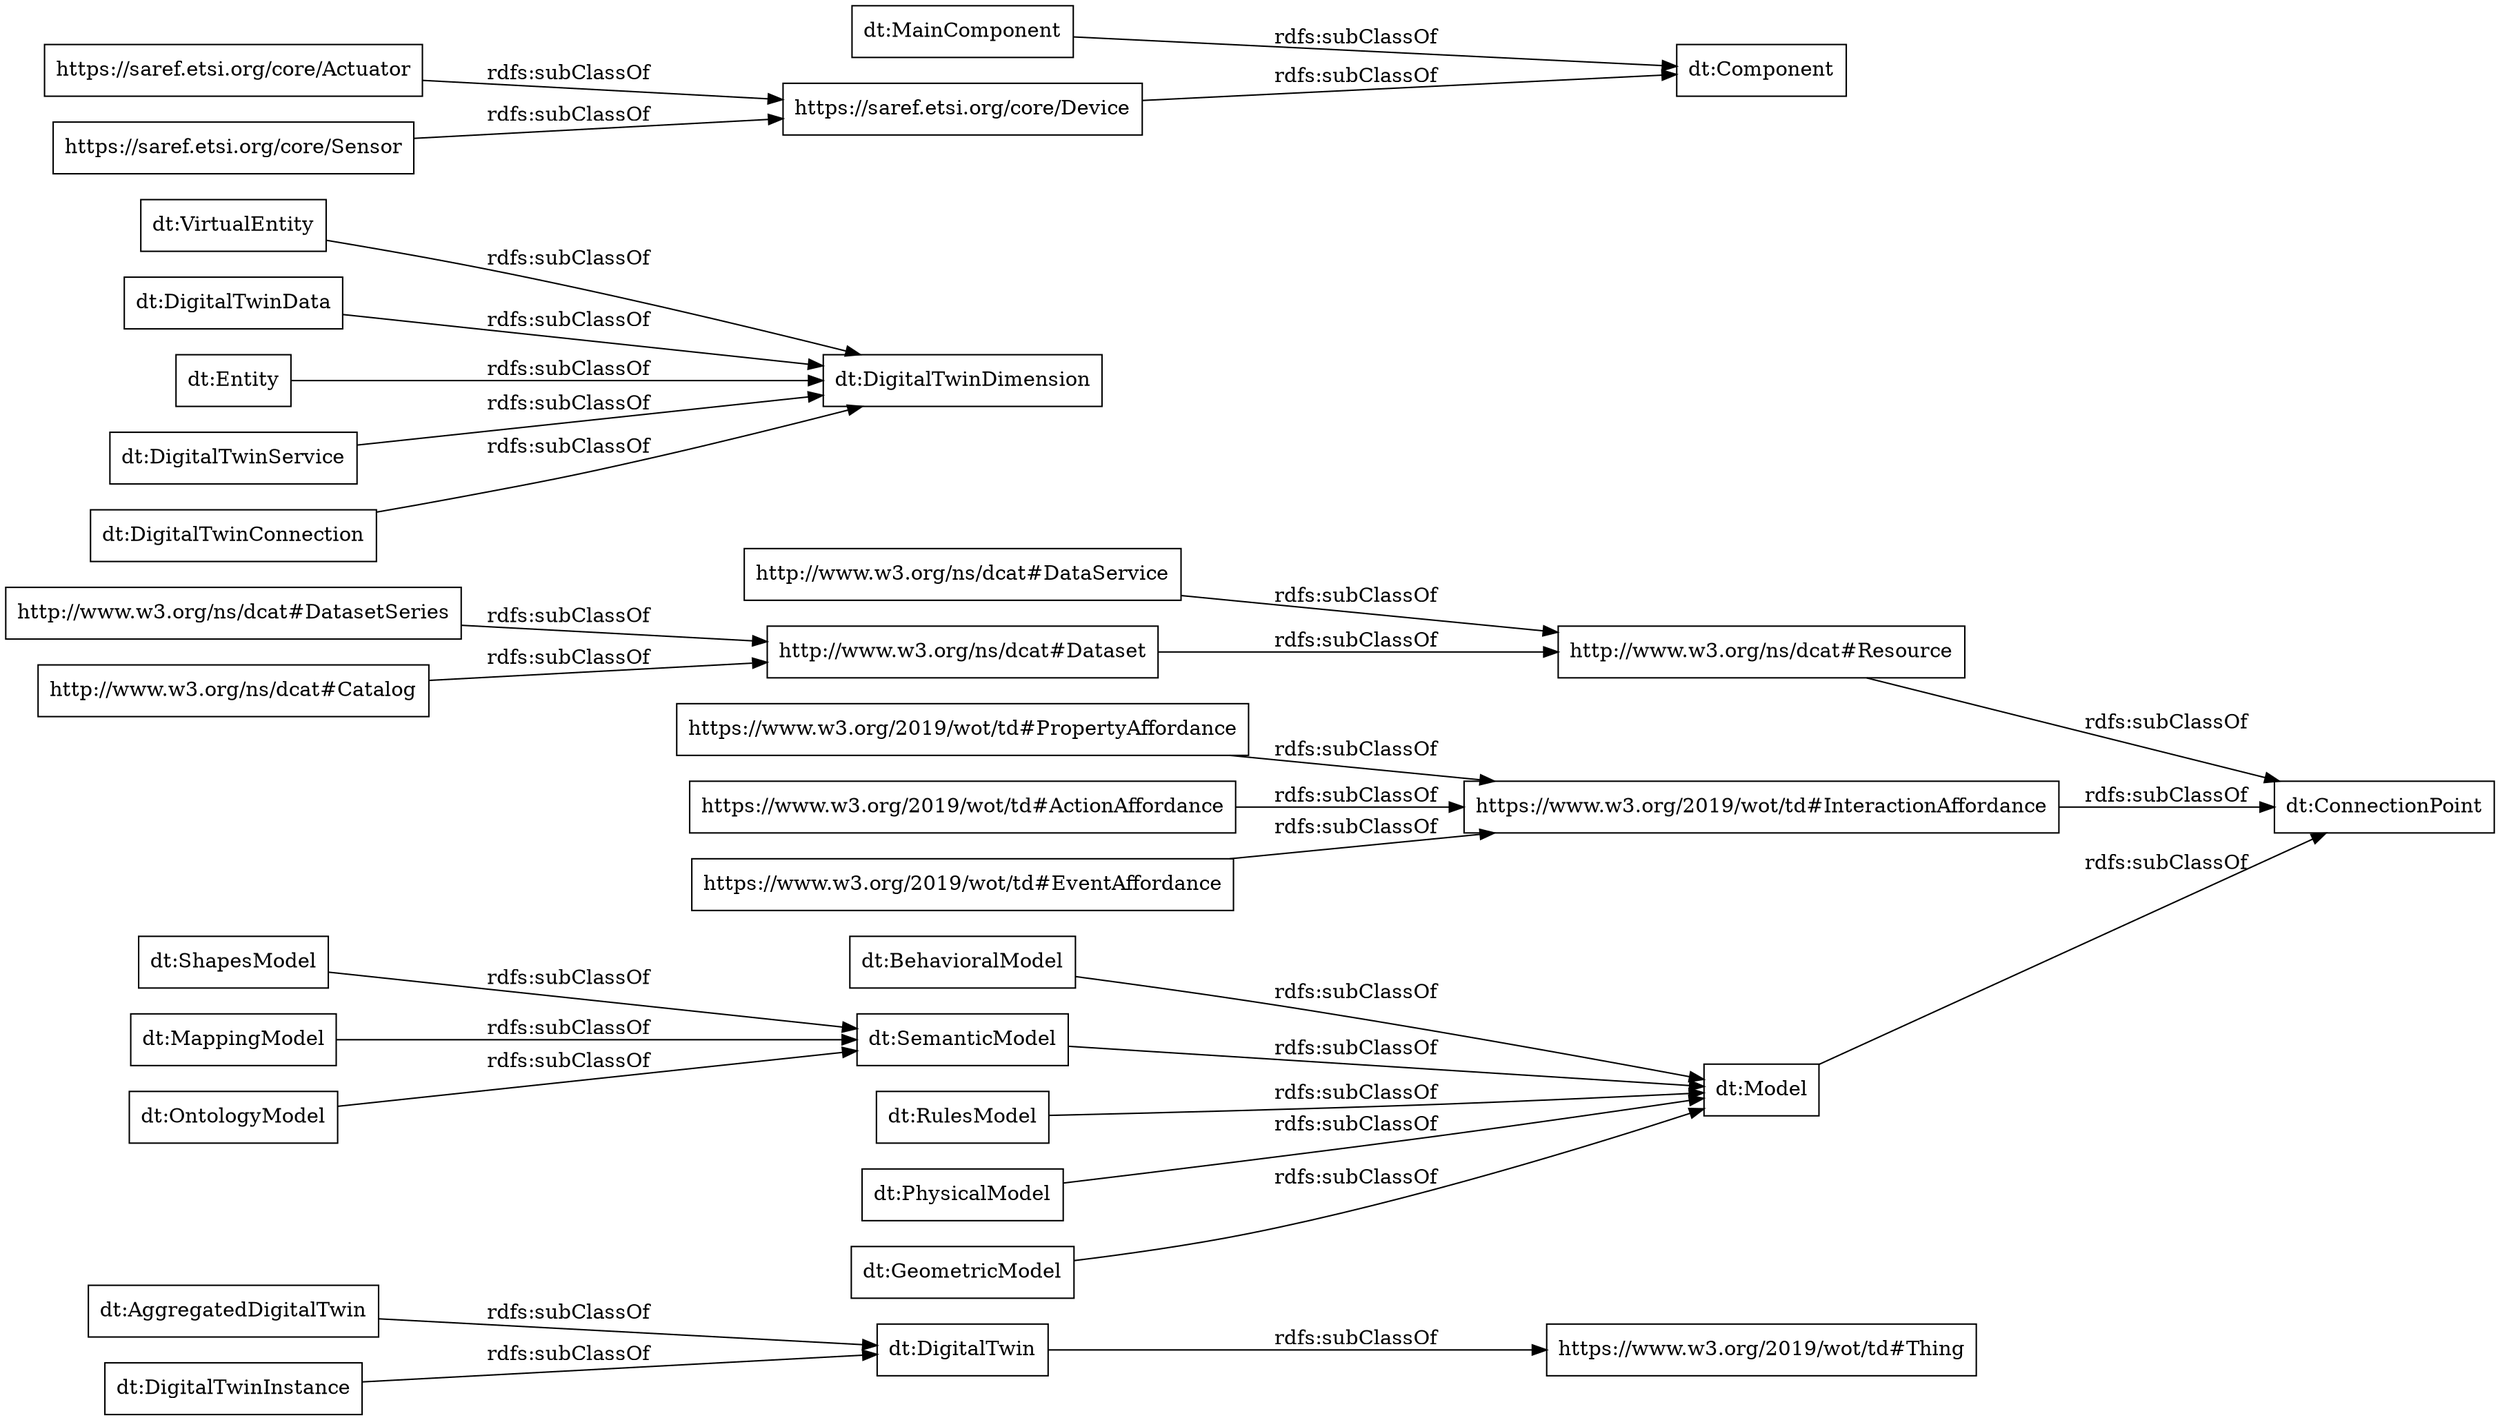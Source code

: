 digraph ar2dtool_diagram { 
rankdir=LR;
size="1000"
node [shape = rectangle, color="black"]; "dt:DigitalTwin" "dt:BehavioralModel" "https://www.w3.org/2019/wot/td#Thing" "dt:VirtualEntity" "http://www.w3.org/ns/dcat#DataService" "dt:OntologyModel" "dt:ShapesModel" "https://www.w3.org/2019/wot/td#ActionAffordance" "dt:MappingModel" "dt:DigitalTwinData" "dt:DigitalTwinDimension" "http://www.w3.org/ns/dcat#Resource" "dt:RulesModel" "http://www.w3.org/ns/dcat#Catalog" "https://saref.etsi.org/core/Device" "https://www.w3.org/2019/wot/td#EventAffordance" "dt:AggregatedDigitalTwin" "dt:MainComponent" "https://www.w3.org/2019/wot/td#PropertyAffordance" "dt:PhysicalModel" "dt:ConnectionPoint" "https://www.w3.org/2019/wot/td#InteractionAffordance" "dt:GeometricModel" "http://www.w3.org/ns/dcat#DatasetSeries" "https://saref.etsi.org/core/Actuator" "dt:Entity" "dt:Model" "dt:DigitalTwinService" "dt:SemanticModel" "dt:DigitalTwinInstance" "dt:DigitalTwinConnection" "http://www.w3.org/ns/dcat#Dataset" "https://saref.etsi.org/core/Sensor" "dt:Component" ; /*classes style*/
	"dt:DigitalTwinInstance" -> "dt:DigitalTwin" [ label = "rdfs:subClassOf" ];
	"http://www.w3.org/ns/dcat#DatasetSeries" -> "http://www.w3.org/ns/dcat#Dataset" [ label = "rdfs:subClassOf" ];
	"dt:BehavioralModel" -> "dt:Model" [ label = "rdfs:subClassOf" ];
	"https://www.w3.org/2019/wot/td#EventAffordance" -> "https://www.w3.org/2019/wot/td#InteractionAffordance" [ label = "rdfs:subClassOf" ];
	"dt:OntologyModel" -> "dt:SemanticModel" [ label = "rdfs:subClassOf" ];
	"dt:PhysicalModel" -> "dt:Model" [ label = "rdfs:subClassOf" ];
	"http://www.w3.org/ns/dcat#Catalog" -> "http://www.w3.org/ns/dcat#Dataset" [ label = "rdfs:subClassOf" ];
	"https://saref.etsi.org/core/Actuator" -> "https://saref.etsi.org/core/Device" [ label = "rdfs:subClassOf" ];
	"dt:VirtualEntity" -> "dt:DigitalTwinDimension" [ label = "rdfs:subClassOf" ];
	"https://saref.etsi.org/core/Device" -> "dt:Component" [ label = "rdfs:subClassOf" ];
	"dt:DigitalTwinConnection" -> "dt:DigitalTwinDimension" [ label = "rdfs:subClassOf" ];
	"https://saref.etsi.org/core/Sensor" -> "https://saref.etsi.org/core/Device" [ label = "rdfs:subClassOf" ];
	"dt:DigitalTwinService" -> "dt:DigitalTwinDimension" [ label = "rdfs:subClassOf" ];
	"dt:DigitalTwin" -> "https://www.w3.org/2019/wot/td#Thing" [ label = "rdfs:subClassOf" ];
	"dt:Entity" -> "dt:DigitalTwinDimension" [ label = "rdfs:subClassOf" ];
	"dt:MainComponent" -> "dt:Component" [ label = "rdfs:subClassOf" ];
	"http://www.w3.org/ns/dcat#Resource" -> "dt:ConnectionPoint" [ label = "rdfs:subClassOf" ];
	"dt:Model" -> "dt:ConnectionPoint" [ label = "rdfs:subClassOf" ];
	"dt:ShapesModel" -> "dt:SemanticModel" [ label = "rdfs:subClassOf" ];
	"dt:AggregatedDigitalTwin" -> "dt:DigitalTwin" [ label = "rdfs:subClassOf" ];
	"dt:DigitalTwinData" -> "dt:DigitalTwinDimension" [ label = "rdfs:subClassOf" ];
	"dt:MappingModel" -> "dt:SemanticModel" [ label = "rdfs:subClassOf" ];
	"http://www.w3.org/ns/dcat#Dataset" -> "http://www.w3.org/ns/dcat#Resource" [ label = "rdfs:subClassOf" ];
	"https://www.w3.org/2019/wot/td#PropertyAffordance" -> "https://www.w3.org/2019/wot/td#InteractionAffordance" [ label = "rdfs:subClassOf" ];
	"dt:SemanticModel" -> "dt:Model" [ label = "rdfs:subClassOf" ];
	"dt:GeometricModel" -> "dt:Model" [ label = "rdfs:subClassOf" ];
	"dt:RulesModel" -> "dt:Model" [ label = "rdfs:subClassOf" ];
	"http://www.w3.org/ns/dcat#DataService" -> "http://www.w3.org/ns/dcat#Resource" [ label = "rdfs:subClassOf" ];
	"https://www.w3.org/2019/wot/td#InteractionAffordance" -> "dt:ConnectionPoint" [ label = "rdfs:subClassOf" ];
	"https://www.w3.org/2019/wot/td#ActionAffordance" -> "https://www.w3.org/2019/wot/td#InteractionAffordance" [ label = "rdfs:subClassOf" ];

}
